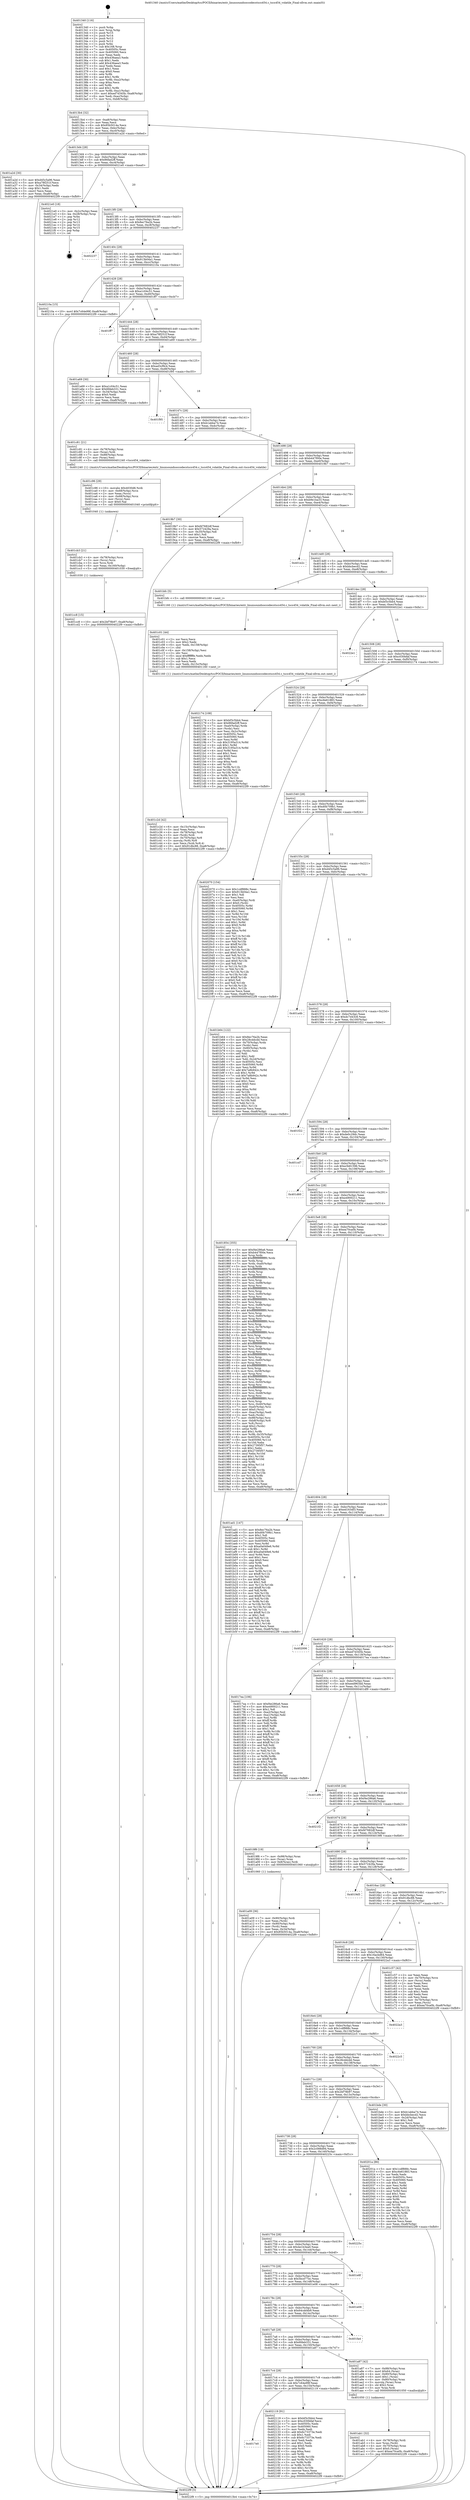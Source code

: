 digraph "0x401340" {
  label = "0x401340 (/mnt/c/Users/mathe/Desktop/tcc/POCII/binaries/extr_linuxsoundsoccodecstscs454.c_tscs454_volatile_Final-ollvm.out::main(0))"
  labelloc = "t"
  node[shape=record]

  Entry [label="",width=0.3,height=0.3,shape=circle,fillcolor=black,style=filled]
  "0x4013b4" [label="{
     0x4013b4 [32]\l
     | [instrs]\l
     &nbsp;&nbsp;0x4013b4 \<+6\>: mov -0xa8(%rbp),%eax\l
     &nbsp;&nbsp;0x4013ba \<+2\>: mov %eax,%ecx\l
     &nbsp;&nbsp;0x4013bc \<+6\>: sub $0x85b5014a,%ecx\l
     &nbsp;&nbsp;0x4013c2 \<+6\>: mov %eax,-0xbc(%rbp)\l
     &nbsp;&nbsp;0x4013c8 \<+6\>: mov %ecx,-0xc0(%rbp)\l
     &nbsp;&nbsp;0x4013ce \<+6\>: je 0000000000401a2d \<main+0x6ed\>\l
  }"]
  "0x401a2d" [label="{
     0x401a2d [30]\l
     | [instrs]\l
     &nbsp;&nbsp;0x401a2d \<+5\>: mov $0xd45c5a96,%eax\l
     &nbsp;&nbsp;0x401a32 \<+5\>: mov $0xa78f251f,%ecx\l
     &nbsp;&nbsp;0x401a37 \<+3\>: mov -0x34(%rbp),%edx\l
     &nbsp;&nbsp;0x401a3a \<+3\>: cmp $0x1,%edx\l
     &nbsp;&nbsp;0x401a3d \<+3\>: cmovl %ecx,%eax\l
     &nbsp;&nbsp;0x401a40 \<+6\>: mov %eax,-0xa8(%rbp)\l
     &nbsp;&nbsp;0x401a46 \<+5\>: jmp 00000000004022f9 \<main+0xfb9\>\l
  }"]
  "0x4013d4" [label="{
     0x4013d4 [28]\l
     | [instrs]\l
     &nbsp;&nbsp;0x4013d4 \<+5\>: jmp 00000000004013d9 \<main+0x99\>\l
     &nbsp;&nbsp;0x4013d9 \<+6\>: mov -0xbc(%rbp),%eax\l
     &nbsp;&nbsp;0x4013df \<+5\>: sub $0x86fad2ff,%eax\l
     &nbsp;&nbsp;0x4013e4 \<+6\>: mov %eax,-0xc4(%rbp)\l
     &nbsp;&nbsp;0x4013ea \<+6\>: je 00000000004021e0 \<main+0xea0\>\l
  }"]
  Exit [label="",width=0.3,height=0.3,shape=circle,fillcolor=black,style=filled,peripheries=2]
  "0x4021e0" [label="{
     0x4021e0 [18]\l
     | [instrs]\l
     &nbsp;&nbsp;0x4021e0 \<+3\>: mov -0x2c(%rbp),%eax\l
     &nbsp;&nbsp;0x4021e3 \<+4\>: lea -0x28(%rbp),%rsp\l
     &nbsp;&nbsp;0x4021e7 \<+1\>: pop %rbx\l
     &nbsp;&nbsp;0x4021e8 \<+2\>: pop %r12\l
     &nbsp;&nbsp;0x4021ea \<+2\>: pop %r13\l
     &nbsp;&nbsp;0x4021ec \<+2\>: pop %r14\l
     &nbsp;&nbsp;0x4021ee \<+2\>: pop %r15\l
     &nbsp;&nbsp;0x4021f0 \<+1\>: pop %rbp\l
     &nbsp;&nbsp;0x4021f1 \<+1\>: ret\l
  }"]
  "0x4013f0" [label="{
     0x4013f0 [28]\l
     | [instrs]\l
     &nbsp;&nbsp;0x4013f0 \<+5\>: jmp 00000000004013f5 \<main+0xb5\>\l
     &nbsp;&nbsp;0x4013f5 \<+6\>: mov -0xbc(%rbp),%eax\l
     &nbsp;&nbsp;0x4013fb \<+5\>: sub $0x8ec76a2b,%eax\l
     &nbsp;&nbsp;0x401400 \<+6\>: mov %eax,-0xc8(%rbp)\l
     &nbsp;&nbsp;0x401406 \<+6\>: je 0000000000402237 \<main+0xef7\>\l
  }"]
  "0x4017e0" [label="{
     0x4017e0\l
  }", style=dashed]
  "0x402237" [label="{
     0x402237\l
  }", style=dashed]
  "0x40140c" [label="{
     0x40140c [28]\l
     | [instrs]\l
     &nbsp;&nbsp;0x40140c \<+5\>: jmp 0000000000401411 \<main+0xd1\>\l
     &nbsp;&nbsp;0x401411 \<+6\>: mov -0xbc(%rbp),%eax\l
     &nbsp;&nbsp;0x401417 \<+5\>: sub $0x913b04a1,%eax\l
     &nbsp;&nbsp;0x40141c \<+6\>: mov %eax,-0xcc(%rbp)\l
     &nbsp;&nbsp;0x401422 \<+6\>: je 000000000040210a \<main+0xdca\>\l
  }"]
  "0x402119" [label="{
     0x402119 [91]\l
     | [instrs]\l
     &nbsp;&nbsp;0x402119 \<+5\>: mov $0xbf3c5bb4,%eax\l
     &nbsp;&nbsp;0x40211e \<+5\>: mov $0xc030bfaf,%ecx\l
     &nbsp;&nbsp;0x402123 \<+7\>: mov 0x40505c,%edx\l
     &nbsp;&nbsp;0x40212a \<+7\>: mov 0x405060,%esi\l
     &nbsp;&nbsp;0x402131 \<+2\>: mov %edx,%edi\l
     &nbsp;&nbsp;0x402133 \<+6\>: add $0x6c73373e,%edi\l
     &nbsp;&nbsp;0x402139 \<+3\>: sub $0x1,%edi\l
     &nbsp;&nbsp;0x40213c \<+6\>: sub $0x6c73373e,%edi\l
     &nbsp;&nbsp;0x402142 \<+3\>: imul %edi,%edx\l
     &nbsp;&nbsp;0x402145 \<+3\>: and $0x1,%edx\l
     &nbsp;&nbsp;0x402148 \<+3\>: cmp $0x0,%edx\l
     &nbsp;&nbsp;0x40214b \<+4\>: sete %r8b\l
     &nbsp;&nbsp;0x40214f \<+3\>: cmp $0xa,%esi\l
     &nbsp;&nbsp;0x402152 \<+4\>: setl %r9b\l
     &nbsp;&nbsp;0x402156 \<+3\>: mov %r8b,%r10b\l
     &nbsp;&nbsp;0x402159 \<+3\>: and %r9b,%r10b\l
     &nbsp;&nbsp;0x40215c \<+3\>: xor %r9b,%r8b\l
     &nbsp;&nbsp;0x40215f \<+3\>: or %r8b,%r10b\l
     &nbsp;&nbsp;0x402162 \<+4\>: test $0x1,%r10b\l
     &nbsp;&nbsp;0x402166 \<+3\>: cmovne %ecx,%eax\l
     &nbsp;&nbsp;0x402169 \<+6\>: mov %eax,-0xa8(%rbp)\l
     &nbsp;&nbsp;0x40216f \<+5\>: jmp 00000000004022f9 \<main+0xfb9\>\l
  }"]
  "0x40210a" [label="{
     0x40210a [15]\l
     | [instrs]\l
     &nbsp;&nbsp;0x40210a \<+10\>: movl $0x7c64e99f,-0xa8(%rbp)\l
     &nbsp;&nbsp;0x402114 \<+5\>: jmp 00000000004022f9 \<main+0xfb9\>\l
  }"]
  "0x401428" [label="{
     0x401428 [28]\l
     | [instrs]\l
     &nbsp;&nbsp;0x401428 \<+5\>: jmp 000000000040142d \<main+0xed\>\l
     &nbsp;&nbsp;0x40142d \<+6\>: mov -0xbc(%rbp),%eax\l
     &nbsp;&nbsp;0x401433 \<+5\>: sub $0xa1c04c51,%eax\l
     &nbsp;&nbsp;0x401438 \<+6\>: mov %eax,-0xd0(%rbp)\l
     &nbsp;&nbsp;0x40143e \<+6\>: je 0000000000401ff7 \<main+0xcb7\>\l
  }"]
  "0x401cc8" [label="{
     0x401cc8 [15]\l
     | [instrs]\l
     &nbsp;&nbsp;0x401cc8 \<+10\>: movl $0x2bf78b97,-0xa8(%rbp)\l
     &nbsp;&nbsp;0x401cd2 \<+5\>: jmp 00000000004022f9 \<main+0xfb9\>\l
  }"]
  "0x401ff7" [label="{
     0x401ff7\l
  }", style=dashed]
  "0x401444" [label="{
     0x401444 [28]\l
     | [instrs]\l
     &nbsp;&nbsp;0x401444 \<+5\>: jmp 0000000000401449 \<main+0x109\>\l
     &nbsp;&nbsp;0x401449 \<+6\>: mov -0xbc(%rbp),%eax\l
     &nbsp;&nbsp;0x40144f \<+5\>: sub $0xa78f251f,%eax\l
     &nbsp;&nbsp;0x401454 \<+6\>: mov %eax,-0xd4(%rbp)\l
     &nbsp;&nbsp;0x40145a \<+6\>: je 0000000000401a69 \<main+0x729\>\l
  }"]
  "0x401cb3" [label="{
     0x401cb3 [21]\l
     | [instrs]\l
     &nbsp;&nbsp;0x401cb3 \<+4\>: mov -0x78(%rbp),%rcx\l
     &nbsp;&nbsp;0x401cb7 \<+3\>: mov (%rcx),%rcx\l
     &nbsp;&nbsp;0x401cba \<+3\>: mov %rcx,%rdi\l
     &nbsp;&nbsp;0x401cbd \<+6\>: mov %eax,-0x160(%rbp)\l
     &nbsp;&nbsp;0x401cc3 \<+5\>: call 0000000000401030 \<free@plt\>\l
     | [calls]\l
     &nbsp;&nbsp;0x401030 \{1\} (unknown)\l
  }"]
  "0x401a69" [label="{
     0x401a69 [30]\l
     | [instrs]\l
     &nbsp;&nbsp;0x401a69 \<+5\>: mov $0xa1c04c51,%eax\l
     &nbsp;&nbsp;0x401a6e \<+5\>: mov $0x6fdeb331,%ecx\l
     &nbsp;&nbsp;0x401a73 \<+3\>: mov -0x34(%rbp),%edx\l
     &nbsp;&nbsp;0x401a76 \<+3\>: cmp $0x0,%edx\l
     &nbsp;&nbsp;0x401a79 \<+3\>: cmove %ecx,%eax\l
     &nbsp;&nbsp;0x401a7c \<+6\>: mov %eax,-0xa8(%rbp)\l
     &nbsp;&nbsp;0x401a82 \<+5\>: jmp 00000000004022f9 \<main+0xfb9\>\l
  }"]
  "0x401460" [label="{
     0x401460 [28]\l
     | [instrs]\l
     &nbsp;&nbsp;0x401460 \<+5\>: jmp 0000000000401465 \<main+0x125\>\l
     &nbsp;&nbsp;0x401465 \<+6\>: mov -0xbc(%rbp),%eax\l
     &nbsp;&nbsp;0x40146b \<+5\>: sub $0xad3cf9c4,%eax\l
     &nbsp;&nbsp;0x401470 \<+6\>: mov %eax,-0xd8(%rbp)\l
     &nbsp;&nbsp;0x401476 \<+6\>: je 0000000000401f95 \<main+0xc55\>\l
  }"]
  "0x401c96" [label="{
     0x401c96 [29]\l
     | [instrs]\l
     &nbsp;&nbsp;0x401c96 \<+10\>: movabs $0x4030d6,%rdi\l
     &nbsp;&nbsp;0x401ca0 \<+4\>: mov -0x68(%rbp),%rcx\l
     &nbsp;&nbsp;0x401ca4 \<+2\>: mov %eax,(%rcx)\l
     &nbsp;&nbsp;0x401ca6 \<+4\>: mov -0x68(%rbp),%rcx\l
     &nbsp;&nbsp;0x401caa \<+2\>: mov (%rcx),%esi\l
     &nbsp;&nbsp;0x401cac \<+2\>: mov $0x0,%al\l
     &nbsp;&nbsp;0x401cae \<+5\>: call 0000000000401040 \<printf@plt\>\l
     | [calls]\l
     &nbsp;&nbsp;0x401040 \{1\} (unknown)\l
  }"]
  "0x401f95" [label="{
     0x401f95\l
  }", style=dashed]
  "0x40147c" [label="{
     0x40147c [28]\l
     | [instrs]\l
     &nbsp;&nbsp;0x40147c \<+5\>: jmp 0000000000401481 \<main+0x141\>\l
     &nbsp;&nbsp;0x401481 \<+6\>: mov -0xbc(%rbp),%eax\l
     &nbsp;&nbsp;0x401487 \<+5\>: sub $0xb1abba74,%eax\l
     &nbsp;&nbsp;0x40148c \<+6\>: mov %eax,-0xdc(%rbp)\l
     &nbsp;&nbsp;0x401492 \<+6\>: je 0000000000401c81 \<main+0x941\>\l
  }"]
  "0x401c2d" [label="{
     0x401c2d [42]\l
     | [instrs]\l
     &nbsp;&nbsp;0x401c2d \<+6\>: mov -0x15c(%rbp),%ecx\l
     &nbsp;&nbsp;0x401c33 \<+3\>: imul %eax,%ecx\l
     &nbsp;&nbsp;0x401c36 \<+4\>: mov -0x78(%rbp),%rdi\l
     &nbsp;&nbsp;0x401c3a \<+3\>: mov (%rdi),%rdi\l
     &nbsp;&nbsp;0x401c3d \<+4\>: mov -0x70(%rbp),%r8\l
     &nbsp;&nbsp;0x401c41 \<+3\>: movslq (%r8),%r8\l
     &nbsp;&nbsp;0x401c44 \<+4\>: mov %ecx,(%rdi,%r8,4)\l
     &nbsp;&nbsp;0x401c48 \<+10\>: movl $0x91dbc88,-0xa8(%rbp)\l
     &nbsp;&nbsp;0x401c52 \<+5\>: jmp 00000000004022f9 \<main+0xfb9\>\l
  }"]
  "0x401c81" [label="{
     0x401c81 [21]\l
     | [instrs]\l
     &nbsp;&nbsp;0x401c81 \<+4\>: mov -0x78(%rbp),%rax\l
     &nbsp;&nbsp;0x401c85 \<+3\>: mov (%rax),%rdi\l
     &nbsp;&nbsp;0x401c88 \<+7\>: mov -0x88(%rbp),%rax\l
     &nbsp;&nbsp;0x401c8f \<+2\>: mov (%rax),%esi\l
     &nbsp;&nbsp;0x401c91 \<+5\>: call 0000000000401240 \<tscs454_volatile\>\l
     | [calls]\l
     &nbsp;&nbsp;0x401240 \{1\} (/mnt/c/Users/mathe/Desktop/tcc/POCII/binaries/extr_linuxsoundsoccodecstscs454.c_tscs454_volatile_Final-ollvm.out::tscs454_volatile)\l
  }"]
  "0x401498" [label="{
     0x401498 [28]\l
     | [instrs]\l
     &nbsp;&nbsp;0x401498 \<+5\>: jmp 000000000040149d \<main+0x15d\>\l
     &nbsp;&nbsp;0x40149d \<+6\>: mov -0xbc(%rbp),%eax\l
     &nbsp;&nbsp;0x4014a3 \<+5\>: sub $0xb447f00e,%eax\l
     &nbsp;&nbsp;0x4014a8 \<+6\>: mov %eax,-0xe0(%rbp)\l
     &nbsp;&nbsp;0x4014ae \<+6\>: je 00000000004019b7 \<main+0x677\>\l
  }"]
  "0x401c01" [label="{
     0x401c01 [44]\l
     | [instrs]\l
     &nbsp;&nbsp;0x401c01 \<+2\>: xor %ecx,%ecx\l
     &nbsp;&nbsp;0x401c03 \<+5\>: mov $0x2,%edx\l
     &nbsp;&nbsp;0x401c08 \<+6\>: mov %edx,-0x158(%rbp)\l
     &nbsp;&nbsp;0x401c0e \<+1\>: cltd\l
     &nbsp;&nbsp;0x401c0f \<+6\>: mov -0x158(%rbp),%esi\l
     &nbsp;&nbsp;0x401c15 \<+2\>: idiv %esi\l
     &nbsp;&nbsp;0x401c17 \<+6\>: imul $0xfffffffe,%edx,%edx\l
     &nbsp;&nbsp;0x401c1d \<+3\>: sub $0x1,%ecx\l
     &nbsp;&nbsp;0x401c20 \<+2\>: sub %ecx,%edx\l
     &nbsp;&nbsp;0x401c22 \<+6\>: mov %edx,-0x15c(%rbp)\l
     &nbsp;&nbsp;0x401c28 \<+5\>: call 0000000000401160 \<next_i\>\l
     | [calls]\l
     &nbsp;&nbsp;0x401160 \{1\} (/mnt/c/Users/mathe/Desktop/tcc/POCII/binaries/extr_linuxsoundsoccodecstscs454.c_tscs454_volatile_Final-ollvm.out::next_i)\l
  }"]
  "0x4019b7" [label="{
     0x4019b7 [30]\l
     | [instrs]\l
     &nbsp;&nbsp;0x4019b7 \<+5\>: mov $0xfd7682df,%eax\l
     &nbsp;&nbsp;0x4019bc \<+5\>: mov $0x572429a,%ecx\l
     &nbsp;&nbsp;0x4019c1 \<+3\>: mov -0x35(%rbp),%dl\l
     &nbsp;&nbsp;0x4019c4 \<+3\>: test $0x1,%dl\l
     &nbsp;&nbsp;0x4019c7 \<+3\>: cmovne %ecx,%eax\l
     &nbsp;&nbsp;0x4019ca \<+6\>: mov %eax,-0xa8(%rbp)\l
     &nbsp;&nbsp;0x4019d0 \<+5\>: jmp 00000000004022f9 \<main+0xfb9\>\l
  }"]
  "0x4014b4" [label="{
     0x4014b4 [28]\l
     | [instrs]\l
     &nbsp;&nbsp;0x4014b4 \<+5\>: jmp 00000000004014b9 \<main+0x179\>\l
     &nbsp;&nbsp;0x4014b9 \<+6\>: mov -0xbc(%rbp),%eax\l
     &nbsp;&nbsp;0x4014bf \<+5\>: sub $0xb9e1ba33,%eax\l
     &nbsp;&nbsp;0x4014c4 \<+6\>: mov %eax,-0xe4(%rbp)\l
     &nbsp;&nbsp;0x4014ca \<+6\>: je 0000000000401e2c \<main+0xaec\>\l
  }"]
  "0x401ab1" [label="{
     0x401ab1 [32]\l
     | [instrs]\l
     &nbsp;&nbsp;0x401ab1 \<+4\>: mov -0x78(%rbp),%rdi\l
     &nbsp;&nbsp;0x401ab5 \<+3\>: mov %rax,(%rdi)\l
     &nbsp;&nbsp;0x401ab8 \<+4\>: mov -0x70(%rbp),%rax\l
     &nbsp;&nbsp;0x401abc \<+6\>: movl $0x0,(%rax)\l
     &nbsp;&nbsp;0x401ac2 \<+10\>: movl $0xea70ca0b,-0xa8(%rbp)\l
     &nbsp;&nbsp;0x401acc \<+5\>: jmp 00000000004022f9 \<main+0xfb9\>\l
  }"]
  "0x401e2c" [label="{
     0x401e2c\l
  }", style=dashed]
  "0x4014d0" [label="{
     0x4014d0 [28]\l
     | [instrs]\l
     &nbsp;&nbsp;0x4014d0 \<+5\>: jmp 00000000004014d5 \<main+0x195\>\l
     &nbsp;&nbsp;0x4014d5 \<+6\>: mov -0xbc(%rbp),%eax\l
     &nbsp;&nbsp;0x4014db \<+5\>: sub $0xbbcbecd2,%eax\l
     &nbsp;&nbsp;0x4014e0 \<+6\>: mov %eax,-0xe8(%rbp)\l
     &nbsp;&nbsp;0x4014e6 \<+6\>: je 0000000000401bfc \<main+0x8bc\>\l
  }"]
  "0x4017c4" [label="{
     0x4017c4 [28]\l
     | [instrs]\l
     &nbsp;&nbsp;0x4017c4 \<+5\>: jmp 00000000004017c9 \<main+0x489\>\l
     &nbsp;&nbsp;0x4017c9 \<+6\>: mov -0xbc(%rbp),%eax\l
     &nbsp;&nbsp;0x4017cf \<+5\>: sub $0x7c64e99f,%eax\l
     &nbsp;&nbsp;0x4017d4 \<+6\>: mov %eax,-0x154(%rbp)\l
     &nbsp;&nbsp;0x4017da \<+6\>: je 0000000000402119 \<main+0xdd9\>\l
  }"]
  "0x401bfc" [label="{
     0x401bfc [5]\l
     | [instrs]\l
     &nbsp;&nbsp;0x401bfc \<+5\>: call 0000000000401160 \<next_i\>\l
     | [calls]\l
     &nbsp;&nbsp;0x401160 \{1\} (/mnt/c/Users/mathe/Desktop/tcc/POCII/binaries/extr_linuxsoundsoccodecstscs454.c_tscs454_volatile_Final-ollvm.out::next_i)\l
  }"]
  "0x4014ec" [label="{
     0x4014ec [28]\l
     | [instrs]\l
     &nbsp;&nbsp;0x4014ec \<+5\>: jmp 00000000004014f1 \<main+0x1b1\>\l
     &nbsp;&nbsp;0x4014f1 \<+6\>: mov -0xbc(%rbp),%eax\l
     &nbsp;&nbsp;0x4014f7 \<+5\>: sub $0xbf3c5bb4,%eax\l
     &nbsp;&nbsp;0x4014fc \<+6\>: mov %eax,-0xec(%rbp)\l
     &nbsp;&nbsp;0x401502 \<+6\>: je 00000000004022e1 \<main+0xfa1\>\l
  }"]
  "0x401a87" [label="{
     0x401a87 [42]\l
     | [instrs]\l
     &nbsp;&nbsp;0x401a87 \<+7\>: mov -0x88(%rbp),%rax\l
     &nbsp;&nbsp;0x401a8e \<+6\>: movl $0x64,(%rax)\l
     &nbsp;&nbsp;0x401a94 \<+4\>: mov -0x80(%rbp),%rax\l
     &nbsp;&nbsp;0x401a98 \<+6\>: movl $0x1,(%rax)\l
     &nbsp;&nbsp;0x401a9e \<+4\>: mov -0x80(%rbp),%rax\l
     &nbsp;&nbsp;0x401aa2 \<+3\>: movslq (%rax),%rax\l
     &nbsp;&nbsp;0x401aa5 \<+4\>: shl $0x2,%rax\l
     &nbsp;&nbsp;0x401aa9 \<+3\>: mov %rax,%rdi\l
     &nbsp;&nbsp;0x401aac \<+5\>: call 0000000000401050 \<malloc@plt\>\l
     | [calls]\l
     &nbsp;&nbsp;0x401050 \{1\} (unknown)\l
  }"]
  "0x4022e1" [label="{
     0x4022e1\l
  }", style=dashed]
  "0x401508" [label="{
     0x401508 [28]\l
     | [instrs]\l
     &nbsp;&nbsp;0x401508 \<+5\>: jmp 000000000040150d \<main+0x1cd\>\l
     &nbsp;&nbsp;0x40150d \<+6\>: mov -0xbc(%rbp),%eax\l
     &nbsp;&nbsp;0x401513 \<+5\>: sub $0xc030bfaf,%eax\l
     &nbsp;&nbsp;0x401518 \<+6\>: mov %eax,-0xf0(%rbp)\l
     &nbsp;&nbsp;0x40151e \<+6\>: je 0000000000402174 \<main+0xe34\>\l
  }"]
  "0x4017a8" [label="{
     0x4017a8 [28]\l
     | [instrs]\l
     &nbsp;&nbsp;0x4017a8 \<+5\>: jmp 00000000004017ad \<main+0x46d\>\l
     &nbsp;&nbsp;0x4017ad \<+6\>: mov -0xbc(%rbp),%eax\l
     &nbsp;&nbsp;0x4017b3 \<+5\>: sub $0x6fdeb331,%eax\l
     &nbsp;&nbsp;0x4017b8 \<+6\>: mov %eax,-0x150(%rbp)\l
     &nbsp;&nbsp;0x4017be \<+6\>: je 0000000000401a87 \<main+0x747\>\l
  }"]
  "0x402174" [label="{
     0x402174 [108]\l
     | [instrs]\l
     &nbsp;&nbsp;0x402174 \<+5\>: mov $0xbf3c5bb4,%eax\l
     &nbsp;&nbsp;0x402179 \<+5\>: mov $0x86fad2ff,%ecx\l
     &nbsp;&nbsp;0x40217e \<+7\>: mov -0xa0(%rbp),%rdx\l
     &nbsp;&nbsp;0x402185 \<+2\>: mov (%rdx),%esi\l
     &nbsp;&nbsp;0x402187 \<+3\>: mov %esi,-0x2c(%rbp)\l
     &nbsp;&nbsp;0x40218a \<+7\>: mov 0x40505c,%esi\l
     &nbsp;&nbsp;0x402191 \<+7\>: mov 0x405060,%edi\l
     &nbsp;&nbsp;0x402198 \<+3\>: mov %esi,%r8d\l
     &nbsp;&nbsp;0x40219b \<+7\>: sub $0x3195a314,%r8d\l
     &nbsp;&nbsp;0x4021a2 \<+4\>: sub $0x1,%r8d\l
     &nbsp;&nbsp;0x4021a6 \<+7\>: add $0x3195a314,%r8d\l
     &nbsp;&nbsp;0x4021ad \<+4\>: imul %r8d,%esi\l
     &nbsp;&nbsp;0x4021b1 \<+3\>: and $0x1,%esi\l
     &nbsp;&nbsp;0x4021b4 \<+3\>: cmp $0x0,%esi\l
     &nbsp;&nbsp;0x4021b7 \<+4\>: sete %r9b\l
     &nbsp;&nbsp;0x4021bb \<+3\>: cmp $0xa,%edi\l
     &nbsp;&nbsp;0x4021be \<+4\>: setl %r10b\l
     &nbsp;&nbsp;0x4021c2 \<+3\>: mov %r9b,%r11b\l
     &nbsp;&nbsp;0x4021c5 \<+3\>: and %r10b,%r11b\l
     &nbsp;&nbsp;0x4021c8 \<+3\>: xor %r10b,%r9b\l
     &nbsp;&nbsp;0x4021cb \<+3\>: or %r9b,%r11b\l
     &nbsp;&nbsp;0x4021ce \<+4\>: test $0x1,%r11b\l
     &nbsp;&nbsp;0x4021d2 \<+3\>: cmovne %ecx,%eax\l
     &nbsp;&nbsp;0x4021d5 \<+6\>: mov %eax,-0xa8(%rbp)\l
     &nbsp;&nbsp;0x4021db \<+5\>: jmp 00000000004022f9 \<main+0xfb9\>\l
  }"]
  "0x401524" [label="{
     0x401524 [28]\l
     | [instrs]\l
     &nbsp;&nbsp;0x401524 \<+5\>: jmp 0000000000401529 \<main+0x1e9\>\l
     &nbsp;&nbsp;0x401529 \<+6\>: mov -0xbc(%rbp),%eax\l
     &nbsp;&nbsp;0x40152f \<+5\>: sub $0xc6e61883,%eax\l
     &nbsp;&nbsp;0x401534 \<+6\>: mov %eax,-0xf4(%rbp)\l
     &nbsp;&nbsp;0x40153a \<+6\>: je 0000000000402070 \<main+0xd30\>\l
  }"]
  "0x401fa4" [label="{
     0x401fa4\l
  }", style=dashed]
  "0x402070" [label="{
     0x402070 [154]\l
     | [instrs]\l
     &nbsp;&nbsp;0x402070 \<+5\>: mov $0x1cdf888c,%eax\l
     &nbsp;&nbsp;0x402075 \<+5\>: mov $0x913b04a1,%ecx\l
     &nbsp;&nbsp;0x40207a \<+2\>: mov $0x1,%dl\l
     &nbsp;&nbsp;0x40207c \<+2\>: xor %esi,%esi\l
     &nbsp;&nbsp;0x40207e \<+7\>: mov -0xa0(%rbp),%rdi\l
     &nbsp;&nbsp;0x402085 \<+6\>: movl $0x0,(%rdi)\l
     &nbsp;&nbsp;0x40208b \<+8\>: mov 0x40505c,%r8d\l
     &nbsp;&nbsp;0x402093 \<+8\>: mov 0x405060,%r9d\l
     &nbsp;&nbsp;0x40209b \<+3\>: sub $0x1,%esi\l
     &nbsp;&nbsp;0x40209e \<+3\>: mov %r8d,%r10d\l
     &nbsp;&nbsp;0x4020a1 \<+3\>: add %esi,%r10d\l
     &nbsp;&nbsp;0x4020a4 \<+4\>: imul %r10d,%r8d\l
     &nbsp;&nbsp;0x4020a8 \<+4\>: and $0x1,%r8d\l
     &nbsp;&nbsp;0x4020ac \<+4\>: cmp $0x0,%r8d\l
     &nbsp;&nbsp;0x4020b0 \<+4\>: sete %r11b\l
     &nbsp;&nbsp;0x4020b4 \<+4\>: cmp $0xa,%r9d\l
     &nbsp;&nbsp;0x4020b8 \<+3\>: setl %bl\l
     &nbsp;&nbsp;0x4020bb \<+3\>: mov %r11b,%r14b\l
     &nbsp;&nbsp;0x4020be \<+4\>: xor $0xff,%r14b\l
     &nbsp;&nbsp;0x4020c2 \<+3\>: mov %bl,%r15b\l
     &nbsp;&nbsp;0x4020c5 \<+4\>: xor $0xff,%r15b\l
     &nbsp;&nbsp;0x4020c9 \<+3\>: xor $0x0,%dl\l
     &nbsp;&nbsp;0x4020cc \<+3\>: mov %r14b,%r12b\l
     &nbsp;&nbsp;0x4020cf \<+4\>: and $0x0,%r12b\l
     &nbsp;&nbsp;0x4020d3 \<+3\>: and %dl,%r11b\l
     &nbsp;&nbsp;0x4020d6 \<+3\>: mov %r15b,%r13b\l
     &nbsp;&nbsp;0x4020d9 \<+4\>: and $0x0,%r13b\l
     &nbsp;&nbsp;0x4020dd \<+2\>: and %dl,%bl\l
     &nbsp;&nbsp;0x4020df \<+3\>: or %r11b,%r12b\l
     &nbsp;&nbsp;0x4020e2 \<+3\>: or %bl,%r13b\l
     &nbsp;&nbsp;0x4020e5 \<+3\>: xor %r13b,%r12b\l
     &nbsp;&nbsp;0x4020e8 \<+3\>: or %r15b,%r14b\l
     &nbsp;&nbsp;0x4020eb \<+4\>: xor $0xff,%r14b\l
     &nbsp;&nbsp;0x4020ef \<+3\>: or $0x0,%dl\l
     &nbsp;&nbsp;0x4020f2 \<+3\>: and %dl,%r14b\l
     &nbsp;&nbsp;0x4020f5 \<+3\>: or %r14b,%r12b\l
     &nbsp;&nbsp;0x4020f8 \<+4\>: test $0x1,%r12b\l
     &nbsp;&nbsp;0x4020fc \<+3\>: cmovne %ecx,%eax\l
     &nbsp;&nbsp;0x4020ff \<+6\>: mov %eax,-0xa8(%rbp)\l
     &nbsp;&nbsp;0x402105 \<+5\>: jmp 00000000004022f9 \<main+0xfb9\>\l
  }"]
  "0x401540" [label="{
     0x401540 [28]\l
     | [instrs]\l
     &nbsp;&nbsp;0x401540 \<+5\>: jmp 0000000000401545 \<main+0x205\>\l
     &nbsp;&nbsp;0x401545 \<+6\>: mov -0xbc(%rbp),%eax\l
     &nbsp;&nbsp;0x40154b \<+5\>: sub $0xd0b709b1,%eax\l
     &nbsp;&nbsp;0x401550 \<+6\>: mov %eax,-0xf8(%rbp)\l
     &nbsp;&nbsp;0x401556 \<+6\>: je 0000000000401b64 \<main+0x824\>\l
  }"]
  "0x40178c" [label="{
     0x40178c [28]\l
     | [instrs]\l
     &nbsp;&nbsp;0x40178c \<+5\>: jmp 0000000000401791 \<main+0x451\>\l
     &nbsp;&nbsp;0x401791 \<+6\>: mov -0xbc(%rbp),%eax\l
     &nbsp;&nbsp;0x401797 \<+5\>: sub $0x64cdd4b9,%eax\l
     &nbsp;&nbsp;0x40179c \<+6\>: mov %eax,-0x14c(%rbp)\l
     &nbsp;&nbsp;0x4017a2 \<+6\>: je 0000000000401fa4 \<main+0xc64\>\l
  }"]
  "0x401b64" [label="{
     0x401b64 [122]\l
     | [instrs]\l
     &nbsp;&nbsp;0x401b64 \<+5\>: mov $0x8ec76a2b,%eax\l
     &nbsp;&nbsp;0x401b69 \<+5\>: mov $0x28cddcdd,%ecx\l
     &nbsp;&nbsp;0x401b6e \<+4\>: mov -0x70(%rbp),%rdx\l
     &nbsp;&nbsp;0x401b72 \<+2\>: mov (%rdx),%esi\l
     &nbsp;&nbsp;0x401b74 \<+4\>: mov -0x80(%rbp),%rdx\l
     &nbsp;&nbsp;0x401b78 \<+2\>: cmp (%rdx),%esi\l
     &nbsp;&nbsp;0x401b7a \<+4\>: setl %dil\l
     &nbsp;&nbsp;0x401b7e \<+4\>: and $0x1,%dil\l
     &nbsp;&nbsp;0x401b82 \<+4\>: mov %dil,-0x2d(%rbp)\l
     &nbsp;&nbsp;0x401b86 \<+7\>: mov 0x40505c,%esi\l
     &nbsp;&nbsp;0x401b8d \<+8\>: mov 0x405060,%r8d\l
     &nbsp;&nbsp;0x401b95 \<+3\>: mov %esi,%r9d\l
     &nbsp;&nbsp;0x401b98 \<+7\>: add $0x7a8b942c,%r9d\l
     &nbsp;&nbsp;0x401b9f \<+4\>: sub $0x1,%r9d\l
     &nbsp;&nbsp;0x401ba3 \<+7\>: sub $0x7a8b942c,%r9d\l
     &nbsp;&nbsp;0x401baa \<+4\>: imul %r9d,%esi\l
     &nbsp;&nbsp;0x401bae \<+3\>: and $0x1,%esi\l
     &nbsp;&nbsp;0x401bb1 \<+3\>: cmp $0x0,%esi\l
     &nbsp;&nbsp;0x401bb4 \<+4\>: sete %dil\l
     &nbsp;&nbsp;0x401bb8 \<+4\>: cmp $0xa,%r8d\l
     &nbsp;&nbsp;0x401bbc \<+4\>: setl %r10b\l
     &nbsp;&nbsp;0x401bc0 \<+3\>: mov %dil,%r11b\l
     &nbsp;&nbsp;0x401bc3 \<+3\>: and %r10b,%r11b\l
     &nbsp;&nbsp;0x401bc6 \<+3\>: xor %r10b,%dil\l
     &nbsp;&nbsp;0x401bc9 \<+3\>: or %dil,%r11b\l
     &nbsp;&nbsp;0x401bcc \<+4\>: test $0x1,%r11b\l
     &nbsp;&nbsp;0x401bd0 \<+3\>: cmovne %ecx,%eax\l
     &nbsp;&nbsp;0x401bd3 \<+6\>: mov %eax,-0xa8(%rbp)\l
     &nbsp;&nbsp;0x401bd9 \<+5\>: jmp 00000000004022f9 \<main+0xfb9\>\l
  }"]
  "0x40155c" [label="{
     0x40155c [28]\l
     | [instrs]\l
     &nbsp;&nbsp;0x40155c \<+5\>: jmp 0000000000401561 \<main+0x221\>\l
     &nbsp;&nbsp;0x401561 \<+6\>: mov -0xbc(%rbp),%eax\l
     &nbsp;&nbsp;0x401567 \<+5\>: sub $0xd45c5a96,%eax\l
     &nbsp;&nbsp;0x40156c \<+6\>: mov %eax,-0xfc(%rbp)\l
     &nbsp;&nbsp;0x401572 \<+6\>: je 0000000000401a4b \<main+0x70b\>\l
  }"]
  "0x401e08" [label="{
     0x401e08\l
  }", style=dashed]
  "0x401a4b" [label="{
     0x401a4b\l
  }", style=dashed]
  "0x401578" [label="{
     0x401578 [28]\l
     | [instrs]\l
     &nbsp;&nbsp;0x401578 \<+5\>: jmp 000000000040157d \<main+0x23d\>\l
     &nbsp;&nbsp;0x40157d \<+6\>: mov -0xbc(%rbp),%eax\l
     &nbsp;&nbsp;0x401583 \<+5\>: sub $0xdc7d43c8,%eax\l
     &nbsp;&nbsp;0x401588 \<+6\>: mov %eax,-0x100(%rbp)\l
     &nbsp;&nbsp;0x40158e \<+6\>: je 0000000000401f22 \<main+0xbe2\>\l
  }"]
  "0x401770" [label="{
     0x401770 [28]\l
     | [instrs]\l
     &nbsp;&nbsp;0x401770 \<+5\>: jmp 0000000000401775 \<main+0x435\>\l
     &nbsp;&nbsp;0x401775 \<+6\>: mov -0xbc(%rbp),%eax\l
     &nbsp;&nbsp;0x40177b \<+5\>: sub $0x5bcd77ec,%eax\l
     &nbsp;&nbsp;0x401780 \<+6\>: mov %eax,-0x148(%rbp)\l
     &nbsp;&nbsp;0x401786 \<+6\>: je 0000000000401e08 \<main+0xac8\>\l
  }"]
  "0x401f22" [label="{
     0x401f22\l
  }", style=dashed]
  "0x401594" [label="{
     0x401594 [28]\l
     | [instrs]\l
     &nbsp;&nbsp;0x401594 \<+5\>: jmp 0000000000401599 \<main+0x259\>\l
     &nbsp;&nbsp;0x401599 \<+6\>: mov -0xbc(%rbp),%eax\l
     &nbsp;&nbsp;0x40159f \<+5\>: sub $0xde0c29dc,%eax\l
     &nbsp;&nbsp;0x4015a4 \<+6\>: mov %eax,-0x104(%rbp)\l
     &nbsp;&nbsp;0x4015aa \<+6\>: je 0000000000401cd7 \<main+0x997\>\l
  }"]
  "0x401e8f" [label="{
     0x401e8f\l
  }", style=dashed]
  "0x401cd7" [label="{
     0x401cd7\l
  }", style=dashed]
  "0x4015b0" [label="{
     0x4015b0 [28]\l
     | [instrs]\l
     &nbsp;&nbsp;0x4015b0 \<+5\>: jmp 00000000004015b5 \<main+0x275\>\l
     &nbsp;&nbsp;0x4015b5 \<+6\>: mov -0xbc(%rbp),%eax\l
     &nbsp;&nbsp;0x4015bb \<+5\>: sub $0xe3b81596,%eax\l
     &nbsp;&nbsp;0x4015c0 \<+6\>: mov %eax,-0x108(%rbp)\l
     &nbsp;&nbsp;0x4015c6 \<+6\>: je 0000000000401d60 \<main+0xa20\>\l
  }"]
  "0x401754" [label="{
     0x401754 [28]\l
     | [instrs]\l
     &nbsp;&nbsp;0x401754 \<+5\>: jmp 0000000000401759 \<main+0x419\>\l
     &nbsp;&nbsp;0x401759 \<+6\>: mov -0xbc(%rbp),%eax\l
     &nbsp;&nbsp;0x40175f \<+5\>: sub $0x4e1b3ea0,%eax\l
     &nbsp;&nbsp;0x401764 \<+6\>: mov %eax,-0x144(%rbp)\l
     &nbsp;&nbsp;0x40176a \<+6\>: je 0000000000401e8f \<main+0xb4f\>\l
  }"]
  "0x401d60" [label="{
     0x401d60\l
  }", style=dashed]
  "0x4015cc" [label="{
     0x4015cc [28]\l
     | [instrs]\l
     &nbsp;&nbsp;0x4015cc \<+5\>: jmp 00000000004015d1 \<main+0x291\>\l
     &nbsp;&nbsp;0x4015d1 \<+6\>: mov -0xbc(%rbp),%eax\l
     &nbsp;&nbsp;0x4015d7 \<+5\>: sub $0xe4900211,%eax\l
     &nbsp;&nbsp;0x4015dc \<+6\>: mov %eax,-0x10c(%rbp)\l
     &nbsp;&nbsp;0x4015e2 \<+6\>: je 0000000000401854 \<main+0x514\>\l
  }"]
  "0x40225c" [label="{
     0x40225c\l
  }", style=dashed]
  "0x401854" [label="{
     0x401854 [355]\l
     | [instrs]\l
     &nbsp;&nbsp;0x401854 \<+5\>: mov $0xf4e286a6,%eax\l
     &nbsp;&nbsp;0x401859 \<+5\>: mov $0xb447f00e,%ecx\l
     &nbsp;&nbsp;0x40185e \<+3\>: mov %rsp,%rdx\l
     &nbsp;&nbsp;0x401861 \<+4\>: add $0xfffffffffffffff0,%rdx\l
     &nbsp;&nbsp;0x401865 \<+3\>: mov %rdx,%rsp\l
     &nbsp;&nbsp;0x401868 \<+7\>: mov %rdx,-0xa0(%rbp)\l
     &nbsp;&nbsp;0x40186f \<+3\>: mov %rsp,%rdx\l
     &nbsp;&nbsp;0x401872 \<+4\>: add $0xfffffffffffffff0,%rdx\l
     &nbsp;&nbsp;0x401876 \<+3\>: mov %rdx,%rsp\l
     &nbsp;&nbsp;0x401879 \<+3\>: mov %rsp,%rsi\l
     &nbsp;&nbsp;0x40187c \<+4\>: add $0xfffffffffffffff0,%rsi\l
     &nbsp;&nbsp;0x401880 \<+3\>: mov %rsi,%rsp\l
     &nbsp;&nbsp;0x401883 \<+7\>: mov %rsi,-0x98(%rbp)\l
     &nbsp;&nbsp;0x40188a \<+3\>: mov %rsp,%rsi\l
     &nbsp;&nbsp;0x40188d \<+4\>: add $0xfffffffffffffff0,%rsi\l
     &nbsp;&nbsp;0x401891 \<+3\>: mov %rsi,%rsp\l
     &nbsp;&nbsp;0x401894 \<+7\>: mov %rsi,-0x90(%rbp)\l
     &nbsp;&nbsp;0x40189b \<+3\>: mov %rsp,%rsi\l
     &nbsp;&nbsp;0x40189e \<+4\>: add $0xfffffffffffffff0,%rsi\l
     &nbsp;&nbsp;0x4018a2 \<+3\>: mov %rsi,%rsp\l
     &nbsp;&nbsp;0x4018a5 \<+7\>: mov %rsi,-0x88(%rbp)\l
     &nbsp;&nbsp;0x4018ac \<+3\>: mov %rsp,%rsi\l
     &nbsp;&nbsp;0x4018af \<+4\>: add $0xfffffffffffffff0,%rsi\l
     &nbsp;&nbsp;0x4018b3 \<+3\>: mov %rsi,%rsp\l
     &nbsp;&nbsp;0x4018b6 \<+4\>: mov %rsi,-0x80(%rbp)\l
     &nbsp;&nbsp;0x4018ba \<+3\>: mov %rsp,%rsi\l
     &nbsp;&nbsp;0x4018bd \<+4\>: add $0xfffffffffffffff0,%rsi\l
     &nbsp;&nbsp;0x4018c1 \<+3\>: mov %rsi,%rsp\l
     &nbsp;&nbsp;0x4018c4 \<+4\>: mov %rsi,-0x78(%rbp)\l
     &nbsp;&nbsp;0x4018c8 \<+3\>: mov %rsp,%rsi\l
     &nbsp;&nbsp;0x4018cb \<+4\>: add $0xfffffffffffffff0,%rsi\l
     &nbsp;&nbsp;0x4018cf \<+3\>: mov %rsi,%rsp\l
     &nbsp;&nbsp;0x4018d2 \<+4\>: mov %rsi,-0x70(%rbp)\l
     &nbsp;&nbsp;0x4018d6 \<+3\>: mov %rsp,%rsi\l
     &nbsp;&nbsp;0x4018d9 \<+4\>: add $0xfffffffffffffff0,%rsi\l
     &nbsp;&nbsp;0x4018dd \<+3\>: mov %rsi,%rsp\l
     &nbsp;&nbsp;0x4018e0 \<+4\>: mov %rsi,-0x68(%rbp)\l
     &nbsp;&nbsp;0x4018e4 \<+3\>: mov %rsp,%rsi\l
     &nbsp;&nbsp;0x4018e7 \<+4\>: add $0xfffffffffffffff0,%rsi\l
     &nbsp;&nbsp;0x4018eb \<+3\>: mov %rsi,%rsp\l
     &nbsp;&nbsp;0x4018ee \<+4\>: mov %rsi,-0x60(%rbp)\l
     &nbsp;&nbsp;0x4018f2 \<+3\>: mov %rsp,%rsi\l
     &nbsp;&nbsp;0x4018f5 \<+4\>: add $0xfffffffffffffff0,%rsi\l
     &nbsp;&nbsp;0x4018f9 \<+3\>: mov %rsi,%rsp\l
     &nbsp;&nbsp;0x4018fc \<+4\>: mov %rsi,-0x58(%rbp)\l
     &nbsp;&nbsp;0x401900 \<+3\>: mov %rsp,%rsi\l
     &nbsp;&nbsp;0x401903 \<+4\>: add $0xfffffffffffffff0,%rsi\l
     &nbsp;&nbsp;0x401907 \<+3\>: mov %rsi,%rsp\l
     &nbsp;&nbsp;0x40190a \<+4\>: mov %rsi,-0x50(%rbp)\l
     &nbsp;&nbsp;0x40190e \<+3\>: mov %rsp,%rsi\l
     &nbsp;&nbsp;0x401911 \<+4\>: add $0xfffffffffffffff0,%rsi\l
     &nbsp;&nbsp;0x401915 \<+3\>: mov %rsi,%rsp\l
     &nbsp;&nbsp;0x401918 \<+4\>: mov %rsi,-0x48(%rbp)\l
     &nbsp;&nbsp;0x40191c \<+3\>: mov %rsp,%rsi\l
     &nbsp;&nbsp;0x40191f \<+4\>: add $0xfffffffffffffff0,%rsi\l
     &nbsp;&nbsp;0x401923 \<+3\>: mov %rsi,%rsp\l
     &nbsp;&nbsp;0x401926 \<+4\>: mov %rsi,-0x40(%rbp)\l
     &nbsp;&nbsp;0x40192a \<+7\>: mov -0xa0(%rbp),%rsi\l
     &nbsp;&nbsp;0x401931 \<+6\>: movl $0x0,(%rsi)\l
     &nbsp;&nbsp;0x401937 \<+6\>: mov -0xac(%rbp),%edi\l
     &nbsp;&nbsp;0x40193d \<+2\>: mov %edi,(%rdx)\l
     &nbsp;&nbsp;0x40193f \<+7\>: mov -0x98(%rbp),%rsi\l
     &nbsp;&nbsp;0x401946 \<+7\>: mov -0xb8(%rbp),%r8\l
     &nbsp;&nbsp;0x40194d \<+3\>: mov %r8,(%rsi)\l
     &nbsp;&nbsp;0x401950 \<+3\>: cmpl $0x2,(%rdx)\l
     &nbsp;&nbsp;0x401953 \<+4\>: setne %r9b\l
     &nbsp;&nbsp;0x401957 \<+4\>: and $0x1,%r9b\l
     &nbsp;&nbsp;0x40195b \<+4\>: mov %r9b,-0x35(%rbp)\l
     &nbsp;&nbsp;0x40195f \<+8\>: mov 0x40505c,%r10d\l
     &nbsp;&nbsp;0x401967 \<+8\>: mov 0x405060,%r11d\l
     &nbsp;&nbsp;0x40196f \<+3\>: mov %r10d,%ebx\l
     &nbsp;&nbsp;0x401972 \<+6\>: sub $0x27395f57,%ebx\l
     &nbsp;&nbsp;0x401978 \<+3\>: sub $0x1,%ebx\l
     &nbsp;&nbsp;0x40197b \<+6\>: add $0x27395f57,%ebx\l
     &nbsp;&nbsp;0x401981 \<+4\>: imul %ebx,%r10d\l
     &nbsp;&nbsp;0x401985 \<+4\>: and $0x1,%r10d\l
     &nbsp;&nbsp;0x401989 \<+4\>: cmp $0x0,%r10d\l
     &nbsp;&nbsp;0x40198d \<+4\>: sete %r9b\l
     &nbsp;&nbsp;0x401991 \<+4\>: cmp $0xa,%r11d\l
     &nbsp;&nbsp;0x401995 \<+4\>: setl %r14b\l
     &nbsp;&nbsp;0x401999 \<+3\>: mov %r9b,%r15b\l
     &nbsp;&nbsp;0x40199c \<+3\>: and %r14b,%r15b\l
     &nbsp;&nbsp;0x40199f \<+3\>: xor %r14b,%r9b\l
     &nbsp;&nbsp;0x4019a2 \<+3\>: or %r9b,%r15b\l
     &nbsp;&nbsp;0x4019a5 \<+4\>: test $0x1,%r15b\l
     &nbsp;&nbsp;0x4019a9 \<+3\>: cmovne %ecx,%eax\l
     &nbsp;&nbsp;0x4019ac \<+6\>: mov %eax,-0xa8(%rbp)\l
     &nbsp;&nbsp;0x4019b2 \<+5\>: jmp 00000000004022f9 \<main+0xfb9\>\l
  }"]
  "0x4015e8" [label="{
     0x4015e8 [28]\l
     | [instrs]\l
     &nbsp;&nbsp;0x4015e8 \<+5\>: jmp 00000000004015ed \<main+0x2ad\>\l
     &nbsp;&nbsp;0x4015ed \<+6\>: mov -0xbc(%rbp),%eax\l
     &nbsp;&nbsp;0x4015f3 \<+5\>: sub $0xea70ca0b,%eax\l
     &nbsp;&nbsp;0x4015f8 \<+6\>: mov %eax,-0x110(%rbp)\l
     &nbsp;&nbsp;0x4015fe \<+6\>: je 0000000000401ad1 \<main+0x791\>\l
  }"]
  "0x401738" [label="{
     0x401738 [28]\l
     | [instrs]\l
     &nbsp;&nbsp;0x401738 \<+5\>: jmp 000000000040173d \<main+0x3fd\>\l
     &nbsp;&nbsp;0x40173d \<+6\>: mov -0xbc(%rbp),%eax\l
     &nbsp;&nbsp;0x401743 \<+5\>: sub $0x2c088d94,%eax\l
     &nbsp;&nbsp;0x401748 \<+6\>: mov %eax,-0x140(%rbp)\l
     &nbsp;&nbsp;0x40174e \<+6\>: je 000000000040225c \<main+0xf1c\>\l
  }"]
  "0x401ad1" [label="{
     0x401ad1 [147]\l
     | [instrs]\l
     &nbsp;&nbsp;0x401ad1 \<+5\>: mov $0x8ec76a2b,%eax\l
     &nbsp;&nbsp;0x401ad6 \<+5\>: mov $0xd0b709b1,%ecx\l
     &nbsp;&nbsp;0x401adb \<+2\>: mov $0x1,%dl\l
     &nbsp;&nbsp;0x401add \<+7\>: mov 0x40505c,%esi\l
     &nbsp;&nbsp;0x401ae4 \<+7\>: mov 0x405060,%edi\l
     &nbsp;&nbsp;0x401aeb \<+3\>: mov %esi,%r8d\l
     &nbsp;&nbsp;0x401aee \<+7\>: sub $0xa0a049e6,%r8d\l
     &nbsp;&nbsp;0x401af5 \<+4\>: sub $0x1,%r8d\l
     &nbsp;&nbsp;0x401af9 \<+7\>: add $0xa0a049e6,%r8d\l
     &nbsp;&nbsp;0x401b00 \<+4\>: imul %r8d,%esi\l
     &nbsp;&nbsp;0x401b04 \<+3\>: and $0x1,%esi\l
     &nbsp;&nbsp;0x401b07 \<+3\>: cmp $0x0,%esi\l
     &nbsp;&nbsp;0x401b0a \<+4\>: sete %r9b\l
     &nbsp;&nbsp;0x401b0e \<+3\>: cmp $0xa,%edi\l
     &nbsp;&nbsp;0x401b11 \<+4\>: setl %r10b\l
     &nbsp;&nbsp;0x401b15 \<+3\>: mov %r9b,%r11b\l
     &nbsp;&nbsp;0x401b18 \<+4\>: xor $0xff,%r11b\l
     &nbsp;&nbsp;0x401b1c \<+3\>: mov %r10b,%bl\l
     &nbsp;&nbsp;0x401b1f \<+3\>: xor $0xff,%bl\l
     &nbsp;&nbsp;0x401b22 \<+3\>: xor $0x1,%dl\l
     &nbsp;&nbsp;0x401b25 \<+3\>: mov %r11b,%r14b\l
     &nbsp;&nbsp;0x401b28 \<+4\>: and $0xff,%r14b\l
     &nbsp;&nbsp;0x401b2c \<+3\>: and %dl,%r9b\l
     &nbsp;&nbsp;0x401b2f \<+3\>: mov %bl,%r15b\l
     &nbsp;&nbsp;0x401b32 \<+4\>: and $0xff,%r15b\l
     &nbsp;&nbsp;0x401b36 \<+3\>: and %dl,%r10b\l
     &nbsp;&nbsp;0x401b39 \<+3\>: or %r9b,%r14b\l
     &nbsp;&nbsp;0x401b3c \<+3\>: or %r10b,%r15b\l
     &nbsp;&nbsp;0x401b3f \<+3\>: xor %r15b,%r14b\l
     &nbsp;&nbsp;0x401b42 \<+3\>: or %bl,%r11b\l
     &nbsp;&nbsp;0x401b45 \<+4\>: xor $0xff,%r11b\l
     &nbsp;&nbsp;0x401b49 \<+3\>: or $0x1,%dl\l
     &nbsp;&nbsp;0x401b4c \<+3\>: and %dl,%r11b\l
     &nbsp;&nbsp;0x401b4f \<+3\>: or %r11b,%r14b\l
     &nbsp;&nbsp;0x401b52 \<+4\>: test $0x1,%r14b\l
     &nbsp;&nbsp;0x401b56 \<+3\>: cmovne %ecx,%eax\l
     &nbsp;&nbsp;0x401b59 \<+6\>: mov %eax,-0xa8(%rbp)\l
     &nbsp;&nbsp;0x401b5f \<+5\>: jmp 00000000004022f9 \<main+0xfb9\>\l
  }"]
  "0x401604" [label="{
     0x401604 [28]\l
     | [instrs]\l
     &nbsp;&nbsp;0x401604 \<+5\>: jmp 0000000000401609 \<main+0x2c9\>\l
     &nbsp;&nbsp;0x401609 \<+6\>: mov -0xbc(%rbp),%eax\l
     &nbsp;&nbsp;0x40160f \<+5\>: sub $0xed163df3,%eax\l
     &nbsp;&nbsp;0x401614 \<+6\>: mov %eax,-0x114(%rbp)\l
     &nbsp;&nbsp;0x40161a \<+6\>: je 0000000000402006 \<main+0xcc6\>\l
  }"]
  "0x40201a" [label="{
     0x40201a [86]\l
     | [instrs]\l
     &nbsp;&nbsp;0x40201a \<+5\>: mov $0x1cdf888c,%eax\l
     &nbsp;&nbsp;0x40201f \<+5\>: mov $0xc6e61883,%ecx\l
     &nbsp;&nbsp;0x402024 \<+2\>: xor %edx,%edx\l
     &nbsp;&nbsp;0x402026 \<+7\>: mov 0x40505c,%esi\l
     &nbsp;&nbsp;0x40202d \<+7\>: mov 0x405060,%edi\l
     &nbsp;&nbsp;0x402034 \<+3\>: sub $0x1,%edx\l
     &nbsp;&nbsp;0x402037 \<+3\>: mov %esi,%r8d\l
     &nbsp;&nbsp;0x40203a \<+3\>: add %edx,%r8d\l
     &nbsp;&nbsp;0x40203d \<+4\>: imul %r8d,%esi\l
     &nbsp;&nbsp;0x402041 \<+3\>: and $0x1,%esi\l
     &nbsp;&nbsp;0x402044 \<+3\>: cmp $0x0,%esi\l
     &nbsp;&nbsp;0x402047 \<+4\>: sete %r9b\l
     &nbsp;&nbsp;0x40204b \<+3\>: cmp $0xa,%edi\l
     &nbsp;&nbsp;0x40204e \<+4\>: setl %r10b\l
     &nbsp;&nbsp;0x402052 \<+3\>: mov %r9b,%r11b\l
     &nbsp;&nbsp;0x402055 \<+3\>: and %r10b,%r11b\l
     &nbsp;&nbsp;0x402058 \<+3\>: xor %r10b,%r9b\l
     &nbsp;&nbsp;0x40205b \<+3\>: or %r9b,%r11b\l
     &nbsp;&nbsp;0x40205e \<+4\>: test $0x1,%r11b\l
     &nbsp;&nbsp;0x402062 \<+3\>: cmovne %ecx,%eax\l
     &nbsp;&nbsp;0x402065 \<+6\>: mov %eax,-0xa8(%rbp)\l
     &nbsp;&nbsp;0x40206b \<+5\>: jmp 00000000004022f9 \<main+0xfb9\>\l
  }"]
  "0x402006" [label="{
     0x402006\l
  }", style=dashed]
  "0x401620" [label="{
     0x401620 [28]\l
     | [instrs]\l
     &nbsp;&nbsp;0x401620 \<+5\>: jmp 0000000000401625 \<main+0x2e5\>\l
     &nbsp;&nbsp;0x401625 \<+6\>: mov -0xbc(%rbp),%eax\l
     &nbsp;&nbsp;0x40162b \<+5\>: sub $0xed7d345b,%eax\l
     &nbsp;&nbsp;0x401630 \<+6\>: mov %eax,-0x118(%rbp)\l
     &nbsp;&nbsp;0x401636 \<+6\>: je 00000000004017ea \<main+0x4aa\>\l
  }"]
  "0x40171c" [label="{
     0x40171c [28]\l
     | [instrs]\l
     &nbsp;&nbsp;0x40171c \<+5\>: jmp 0000000000401721 \<main+0x3e1\>\l
     &nbsp;&nbsp;0x401721 \<+6\>: mov -0xbc(%rbp),%eax\l
     &nbsp;&nbsp;0x401727 \<+5\>: sub $0x2bf78b97,%eax\l
     &nbsp;&nbsp;0x40172c \<+6\>: mov %eax,-0x13c(%rbp)\l
     &nbsp;&nbsp;0x401732 \<+6\>: je 000000000040201a \<main+0xcda\>\l
  }"]
  "0x4017ea" [label="{
     0x4017ea [106]\l
     | [instrs]\l
     &nbsp;&nbsp;0x4017ea \<+5\>: mov $0xf4e286a6,%eax\l
     &nbsp;&nbsp;0x4017ef \<+5\>: mov $0xe4900211,%ecx\l
     &nbsp;&nbsp;0x4017f4 \<+2\>: mov $0x1,%dl\l
     &nbsp;&nbsp;0x4017f6 \<+7\>: mov -0xa2(%rbp),%sil\l
     &nbsp;&nbsp;0x4017fd \<+7\>: mov -0xa1(%rbp),%dil\l
     &nbsp;&nbsp;0x401804 \<+3\>: mov %sil,%r8b\l
     &nbsp;&nbsp;0x401807 \<+4\>: xor $0xff,%r8b\l
     &nbsp;&nbsp;0x40180b \<+3\>: mov %dil,%r9b\l
     &nbsp;&nbsp;0x40180e \<+4\>: xor $0xff,%r9b\l
     &nbsp;&nbsp;0x401812 \<+3\>: xor $0x1,%dl\l
     &nbsp;&nbsp;0x401815 \<+3\>: mov %r8b,%r10b\l
     &nbsp;&nbsp;0x401818 \<+4\>: and $0xff,%r10b\l
     &nbsp;&nbsp;0x40181c \<+3\>: and %dl,%sil\l
     &nbsp;&nbsp;0x40181f \<+3\>: mov %r9b,%r11b\l
     &nbsp;&nbsp;0x401822 \<+4\>: and $0xff,%r11b\l
     &nbsp;&nbsp;0x401826 \<+3\>: and %dl,%dil\l
     &nbsp;&nbsp;0x401829 \<+3\>: or %sil,%r10b\l
     &nbsp;&nbsp;0x40182c \<+3\>: or %dil,%r11b\l
     &nbsp;&nbsp;0x40182f \<+3\>: xor %r11b,%r10b\l
     &nbsp;&nbsp;0x401832 \<+3\>: or %r9b,%r8b\l
     &nbsp;&nbsp;0x401835 \<+4\>: xor $0xff,%r8b\l
     &nbsp;&nbsp;0x401839 \<+3\>: or $0x1,%dl\l
     &nbsp;&nbsp;0x40183c \<+3\>: and %dl,%r8b\l
     &nbsp;&nbsp;0x40183f \<+3\>: or %r8b,%r10b\l
     &nbsp;&nbsp;0x401842 \<+4\>: test $0x1,%r10b\l
     &nbsp;&nbsp;0x401846 \<+3\>: cmovne %ecx,%eax\l
     &nbsp;&nbsp;0x401849 \<+6\>: mov %eax,-0xa8(%rbp)\l
     &nbsp;&nbsp;0x40184f \<+5\>: jmp 00000000004022f9 \<main+0xfb9\>\l
  }"]
  "0x40163c" [label="{
     0x40163c [28]\l
     | [instrs]\l
     &nbsp;&nbsp;0x40163c \<+5\>: jmp 0000000000401641 \<main+0x301\>\l
     &nbsp;&nbsp;0x401641 \<+6\>: mov -0xbc(%rbp),%eax\l
     &nbsp;&nbsp;0x401647 \<+5\>: sub $0xeed963dd,%eax\l
     &nbsp;&nbsp;0x40164c \<+6\>: mov %eax,-0x11c(%rbp)\l
     &nbsp;&nbsp;0x401652 \<+6\>: je 0000000000401df9 \<main+0xab9\>\l
  }"]
  "0x4022f9" [label="{
     0x4022f9 [5]\l
     | [instrs]\l
     &nbsp;&nbsp;0x4022f9 \<+5\>: jmp 00000000004013b4 \<main+0x74\>\l
  }"]
  "0x401340" [label="{
     0x401340 [116]\l
     | [instrs]\l
     &nbsp;&nbsp;0x401340 \<+1\>: push %rbp\l
     &nbsp;&nbsp;0x401341 \<+3\>: mov %rsp,%rbp\l
     &nbsp;&nbsp;0x401344 \<+2\>: push %r15\l
     &nbsp;&nbsp;0x401346 \<+2\>: push %r14\l
     &nbsp;&nbsp;0x401348 \<+2\>: push %r13\l
     &nbsp;&nbsp;0x40134a \<+2\>: push %r12\l
     &nbsp;&nbsp;0x40134c \<+1\>: push %rbx\l
     &nbsp;&nbsp;0x40134d \<+7\>: sub $0x168,%rsp\l
     &nbsp;&nbsp;0x401354 \<+7\>: mov 0x40505c,%eax\l
     &nbsp;&nbsp;0x40135b \<+7\>: mov 0x405060,%ecx\l
     &nbsp;&nbsp;0x401362 \<+2\>: mov %eax,%edx\l
     &nbsp;&nbsp;0x401364 \<+6\>: sub $0x436aea3,%edx\l
     &nbsp;&nbsp;0x40136a \<+3\>: sub $0x1,%edx\l
     &nbsp;&nbsp;0x40136d \<+6\>: add $0x436aea3,%edx\l
     &nbsp;&nbsp;0x401373 \<+3\>: imul %edx,%eax\l
     &nbsp;&nbsp;0x401376 \<+3\>: and $0x1,%eax\l
     &nbsp;&nbsp;0x401379 \<+3\>: cmp $0x0,%eax\l
     &nbsp;&nbsp;0x40137c \<+4\>: sete %r8b\l
     &nbsp;&nbsp;0x401380 \<+4\>: and $0x1,%r8b\l
     &nbsp;&nbsp;0x401384 \<+7\>: mov %r8b,-0xa2(%rbp)\l
     &nbsp;&nbsp;0x40138b \<+3\>: cmp $0xa,%ecx\l
     &nbsp;&nbsp;0x40138e \<+4\>: setl %r8b\l
     &nbsp;&nbsp;0x401392 \<+4\>: and $0x1,%r8b\l
     &nbsp;&nbsp;0x401396 \<+7\>: mov %r8b,-0xa1(%rbp)\l
     &nbsp;&nbsp;0x40139d \<+10\>: movl $0xed7d345b,-0xa8(%rbp)\l
     &nbsp;&nbsp;0x4013a7 \<+6\>: mov %edi,-0xac(%rbp)\l
     &nbsp;&nbsp;0x4013ad \<+7\>: mov %rsi,-0xb8(%rbp)\l
  }"]
  "0x401bde" [label="{
     0x401bde [30]\l
     | [instrs]\l
     &nbsp;&nbsp;0x401bde \<+5\>: mov $0xb1abba74,%eax\l
     &nbsp;&nbsp;0x401be3 \<+5\>: mov $0xbbcbecd2,%ecx\l
     &nbsp;&nbsp;0x401be8 \<+3\>: mov -0x2d(%rbp),%dl\l
     &nbsp;&nbsp;0x401beb \<+3\>: test $0x1,%dl\l
     &nbsp;&nbsp;0x401bee \<+3\>: cmovne %ecx,%eax\l
     &nbsp;&nbsp;0x401bf1 \<+6\>: mov %eax,-0xa8(%rbp)\l
     &nbsp;&nbsp;0x401bf7 \<+5\>: jmp 00000000004022f9 \<main+0xfb9\>\l
  }"]
  "0x401700" [label="{
     0x401700 [28]\l
     | [instrs]\l
     &nbsp;&nbsp;0x401700 \<+5\>: jmp 0000000000401705 \<main+0x3c5\>\l
     &nbsp;&nbsp;0x401705 \<+6\>: mov -0xbc(%rbp),%eax\l
     &nbsp;&nbsp;0x40170b \<+5\>: sub $0x28cddcdd,%eax\l
     &nbsp;&nbsp;0x401710 \<+6\>: mov %eax,-0x138(%rbp)\l
     &nbsp;&nbsp;0x401716 \<+6\>: je 0000000000401bde \<main+0x89e\>\l
  }"]
  "0x401df9" [label="{
     0x401df9\l
  }", style=dashed]
  "0x401658" [label="{
     0x401658 [28]\l
     | [instrs]\l
     &nbsp;&nbsp;0x401658 \<+5\>: jmp 000000000040165d \<main+0x31d\>\l
     &nbsp;&nbsp;0x40165d \<+6\>: mov -0xbc(%rbp),%eax\l
     &nbsp;&nbsp;0x401663 \<+5\>: sub $0xf4e286a6,%eax\l
     &nbsp;&nbsp;0x401668 \<+6\>: mov %eax,-0x120(%rbp)\l
     &nbsp;&nbsp;0x40166e \<+6\>: je 00000000004021f2 \<main+0xeb2\>\l
  }"]
  "0x4022c5" [label="{
     0x4022c5\l
  }", style=dashed]
  "0x4021f2" [label="{
     0x4021f2\l
  }", style=dashed]
  "0x401674" [label="{
     0x401674 [28]\l
     | [instrs]\l
     &nbsp;&nbsp;0x401674 \<+5\>: jmp 0000000000401679 \<main+0x339\>\l
     &nbsp;&nbsp;0x401679 \<+6\>: mov -0xbc(%rbp),%eax\l
     &nbsp;&nbsp;0x40167f \<+5\>: sub $0xfd7682df,%eax\l
     &nbsp;&nbsp;0x401684 \<+6\>: mov %eax,-0x124(%rbp)\l
     &nbsp;&nbsp;0x40168a \<+6\>: je 00000000004019f6 \<main+0x6b6\>\l
  }"]
  "0x4016e4" [label="{
     0x4016e4 [28]\l
     | [instrs]\l
     &nbsp;&nbsp;0x4016e4 \<+5\>: jmp 00000000004016e9 \<main+0x3a9\>\l
     &nbsp;&nbsp;0x4016e9 \<+6\>: mov -0xbc(%rbp),%eax\l
     &nbsp;&nbsp;0x4016ef \<+5\>: sub $0x1cdf888c,%eax\l
     &nbsp;&nbsp;0x4016f4 \<+6\>: mov %eax,-0x134(%rbp)\l
     &nbsp;&nbsp;0x4016fa \<+6\>: je 00000000004022c5 \<main+0xf85\>\l
  }"]
  "0x4019f6" [label="{
     0x4019f6 [19]\l
     | [instrs]\l
     &nbsp;&nbsp;0x4019f6 \<+7\>: mov -0x98(%rbp),%rax\l
     &nbsp;&nbsp;0x4019fd \<+3\>: mov (%rax),%rax\l
     &nbsp;&nbsp;0x401a00 \<+4\>: mov 0x8(%rax),%rdi\l
     &nbsp;&nbsp;0x401a04 \<+5\>: call 0000000000401060 \<atoi@plt\>\l
     | [calls]\l
     &nbsp;&nbsp;0x401060 \{1\} (unknown)\l
  }"]
  "0x401690" [label="{
     0x401690 [28]\l
     | [instrs]\l
     &nbsp;&nbsp;0x401690 \<+5\>: jmp 0000000000401695 \<main+0x355\>\l
     &nbsp;&nbsp;0x401695 \<+6\>: mov -0xbc(%rbp),%eax\l
     &nbsp;&nbsp;0x40169b \<+5\>: sub $0x572429a,%eax\l
     &nbsp;&nbsp;0x4016a0 \<+6\>: mov %eax,-0x128(%rbp)\l
     &nbsp;&nbsp;0x4016a6 \<+6\>: je 00000000004019d5 \<main+0x695\>\l
  }"]
  "0x401a09" [label="{
     0x401a09 [36]\l
     | [instrs]\l
     &nbsp;&nbsp;0x401a09 \<+7\>: mov -0x90(%rbp),%rdi\l
     &nbsp;&nbsp;0x401a10 \<+2\>: mov %eax,(%rdi)\l
     &nbsp;&nbsp;0x401a12 \<+7\>: mov -0x90(%rbp),%rdi\l
     &nbsp;&nbsp;0x401a19 \<+2\>: mov (%rdi),%eax\l
     &nbsp;&nbsp;0x401a1b \<+3\>: mov %eax,-0x34(%rbp)\l
     &nbsp;&nbsp;0x401a1e \<+10\>: movl $0x85b5014a,-0xa8(%rbp)\l
     &nbsp;&nbsp;0x401a28 \<+5\>: jmp 00000000004022f9 \<main+0xfb9\>\l
  }"]
  "0x4022a3" [label="{
     0x4022a3\l
  }", style=dashed]
  "0x4019d5" [label="{
     0x4019d5\l
  }", style=dashed]
  "0x4016ac" [label="{
     0x4016ac [28]\l
     | [instrs]\l
     &nbsp;&nbsp;0x4016ac \<+5\>: jmp 00000000004016b1 \<main+0x371\>\l
     &nbsp;&nbsp;0x4016b1 \<+6\>: mov -0xbc(%rbp),%eax\l
     &nbsp;&nbsp;0x4016b7 \<+5\>: sub $0x91dbc88,%eax\l
     &nbsp;&nbsp;0x4016bc \<+6\>: mov %eax,-0x12c(%rbp)\l
     &nbsp;&nbsp;0x4016c2 \<+6\>: je 0000000000401c57 \<main+0x917\>\l
  }"]
  "0x4016c8" [label="{
     0x4016c8 [28]\l
     | [instrs]\l
     &nbsp;&nbsp;0x4016c8 \<+5\>: jmp 00000000004016cd \<main+0x38d\>\l
     &nbsp;&nbsp;0x4016cd \<+6\>: mov -0xbc(%rbp),%eax\l
     &nbsp;&nbsp;0x4016d3 \<+5\>: sub $0x16acbd64,%eax\l
     &nbsp;&nbsp;0x4016d8 \<+6\>: mov %eax,-0x130(%rbp)\l
     &nbsp;&nbsp;0x4016de \<+6\>: je 00000000004022a3 \<main+0xf63\>\l
  }"]
  "0x401c57" [label="{
     0x401c57 [42]\l
     | [instrs]\l
     &nbsp;&nbsp;0x401c57 \<+2\>: xor %eax,%eax\l
     &nbsp;&nbsp;0x401c59 \<+4\>: mov -0x70(%rbp),%rcx\l
     &nbsp;&nbsp;0x401c5d \<+2\>: mov (%rcx),%edx\l
     &nbsp;&nbsp;0x401c5f \<+2\>: mov %eax,%esi\l
     &nbsp;&nbsp;0x401c61 \<+2\>: sub %edx,%esi\l
     &nbsp;&nbsp;0x401c63 \<+2\>: mov %eax,%edx\l
     &nbsp;&nbsp;0x401c65 \<+3\>: sub $0x1,%edx\l
     &nbsp;&nbsp;0x401c68 \<+2\>: add %edx,%esi\l
     &nbsp;&nbsp;0x401c6a \<+2\>: sub %esi,%eax\l
     &nbsp;&nbsp;0x401c6c \<+4\>: mov -0x70(%rbp),%rcx\l
     &nbsp;&nbsp;0x401c70 \<+2\>: mov %eax,(%rcx)\l
     &nbsp;&nbsp;0x401c72 \<+10\>: movl $0xea70ca0b,-0xa8(%rbp)\l
     &nbsp;&nbsp;0x401c7c \<+5\>: jmp 00000000004022f9 \<main+0xfb9\>\l
  }"]
  Entry -> "0x401340" [label=" 1"]
  "0x4013b4" -> "0x401a2d" [label=" 1"]
  "0x4013b4" -> "0x4013d4" [label=" 21"]
  "0x4021e0" -> Exit [label=" 1"]
  "0x4013d4" -> "0x4021e0" [label=" 1"]
  "0x4013d4" -> "0x4013f0" [label=" 20"]
  "0x402174" -> "0x4022f9" [label=" 1"]
  "0x4013f0" -> "0x402237" [label=" 0"]
  "0x4013f0" -> "0x40140c" [label=" 20"]
  "0x402119" -> "0x4022f9" [label=" 1"]
  "0x40140c" -> "0x40210a" [label=" 1"]
  "0x40140c" -> "0x401428" [label=" 19"]
  "0x4017c4" -> "0x4017e0" [label=" 0"]
  "0x401428" -> "0x401ff7" [label=" 0"]
  "0x401428" -> "0x401444" [label=" 19"]
  "0x4017c4" -> "0x402119" [label=" 1"]
  "0x401444" -> "0x401a69" [label=" 1"]
  "0x401444" -> "0x401460" [label=" 18"]
  "0x40210a" -> "0x4022f9" [label=" 1"]
  "0x401460" -> "0x401f95" [label=" 0"]
  "0x401460" -> "0x40147c" [label=" 18"]
  "0x402070" -> "0x4022f9" [label=" 1"]
  "0x40147c" -> "0x401c81" [label=" 1"]
  "0x40147c" -> "0x401498" [label=" 17"]
  "0x40201a" -> "0x4022f9" [label=" 1"]
  "0x401498" -> "0x4019b7" [label=" 1"]
  "0x401498" -> "0x4014b4" [label=" 16"]
  "0x401cc8" -> "0x4022f9" [label=" 1"]
  "0x4014b4" -> "0x401e2c" [label=" 0"]
  "0x4014b4" -> "0x4014d0" [label=" 16"]
  "0x401cb3" -> "0x401cc8" [label=" 1"]
  "0x4014d0" -> "0x401bfc" [label=" 1"]
  "0x4014d0" -> "0x4014ec" [label=" 15"]
  "0x401c96" -> "0x401cb3" [label=" 1"]
  "0x4014ec" -> "0x4022e1" [label=" 0"]
  "0x4014ec" -> "0x401508" [label=" 15"]
  "0x401c81" -> "0x401c96" [label=" 1"]
  "0x401508" -> "0x402174" [label=" 1"]
  "0x401508" -> "0x401524" [label=" 14"]
  "0x401c2d" -> "0x4022f9" [label=" 1"]
  "0x401524" -> "0x402070" [label=" 1"]
  "0x401524" -> "0x401540" [label=" 13"]
  "0x401c01" -> "0x401c2d" [label=" 1"]
  "0x401540" -> "0x401b64" [label=" 2"]
  "0x401540" -> "0x40155c" [label=" 11"]
  "0x401bde" -> "0x4022f9" [label=" 2"]
  "0x40155c" -> "0x401a4b" [label=" 0"]
  "0x40155c" -> "0x401578" [label=" 11"]
  "0x401b64" -> "0x4022f9" [label=" 2"]
  "0x401578" -> "0x401f22" [label=" 0"]
  "0x401578" -> "0x401594" [label=" 11"]
  "0x401ab1" -> "0x4022f9" [label=" 1"]
  "0x401594" -> "0x401cd7" [label=" 0"]
  "0x401594" -> "0x4015b0" [label=" 11"]
  "0x401a87" -> "0x401ab1" [label=" 1"]
  "0x4015b0" -> "0x401d60" [label=" 0"]
  "0x4015b0" -> "0x4015cc" [label=" 11"]
  "0x4017a8" -> "0x401a87" [label=" 1"]
  "0x4015cc" -> "0x401854" [label=" 1"]
  "0x4015cc" -> "0x4015e8" [label=" 10"]
  "0x401c57" -> "0x4022f9" [label=" 1"]
  "0x4015e8" -> "0x401ad1" [label=" 2"]
  "0x4015e8" -> "0x401604" [label=" 8"]
  "0x40178c" -> "0x401fa4" [label=" 0"]
  "0x401604" -> "0x402006" [label=" 0"]
  "0x401604" -> "0x401620" [label=" 8"]
  "0x401bfc" -> "0x401c01" [label=" 1"]
  "0x401620" -> "0x4017ea" [label=" 1"]
  "0x401620" -> "0x40163c" [label=" 7"]
  "0x4017ea" -> "0x4022f9" [label=" 1"]
  "0x401340" -> "0x4013b4" [label=" 1"]
  "0x4022f9" -> "0x4013b4" [label=" 21"]
  "0x401770" -> "0x401e08" [label=" 0"]
  "0x401854" -> "0x4022f9" [label=" 1"]
  "0x4019b7" -> "0x4022f9" [label=" 1"]
  "0x401ad1" -> "0x4022f9" [label=" 2"]
  "0x40163c" -> "0x401df9" [label=" 0"]
  "0x40163c" -> "0x401658" [label=" 7"]
  "0x401754" -> "0x401e8f" [label=" 0"]
  "0x401658" -> "0x4021f2" [label=" 0"]
  "0x401658" -> "0x401674" [label=" 7"]
  "0x4017a8" -> "0x4017c4" [label=" 1"]
  "0x401674" -> "0x4019f6" [label=" 1"]
  "0x401674" -> "0x401690" [label=" 6"]
  "0x4019f6" -> "0x401a09" [label=" 1"]
  "0x401a09" -> "0x4022f9" [label=" 1"]
  "0x401a2d" -> "0x4022f9" [label=" 1"]
  "0x401a69" -> "0x4022f9" [label=" 1"]
  "0x401738" -> "0x40225c" [label=" 0"]
  "0x401690" -> "0x4019d5" [label=" 0"]
  "0x401690" -> "0x4016ac" [label=" 6"]
  "0x40178c" -> "0x4017a8" [label=" 2"]
  "0x4016ac" -> "0x401c57" [label=" 1"]
  "0x4016ac" -> "0x4016c8" [label=" 5"]
  "0x40171c" -> "0x401738" [label=" 2"]
  "0x4016c8" -> "0x4022a3" [label=" 0"]
  "0x4016c8" -> "0x4016e4" [label=" 5"]
  "0x401738" -> "0x401754" [label=" 2"]
  "0x4016e4" -> "0x4022c5" [label=" 0"]
  "0x4016e4" -> "0x401700" [label=" 5"]
  "0x401754" -> "0x401770" [label=" 2"]
  "0x401700" -> "0x401bde" [label=" 2"]
  "0x401700" -> "0x40171c" [label=" 3"]
  "0x401770" -> "0x40178c" [label=" 2"]
  "0x40171c" -> "0x40201a" [label=" 1"]
}
